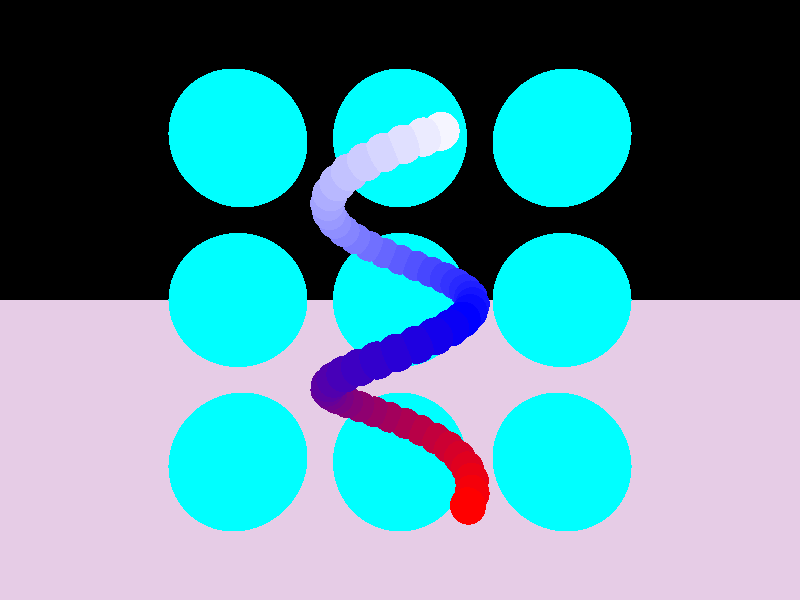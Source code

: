 camera {
  location <0, 0, -25>  
  up <0, 1, 0>  
  right <1.333, 0, 0>  
  look_at <0, 0, 0>  
}

light_source {<20, 20, -15> color rgb <2.5, 2.5, 2.5>}

plane { <0, 1, 0>, -17
  pigment { color rgb <0.9, 0.8, 0.9> }
  finish {
     ambient 0.3 diffuse 0.5 specular 0 roughness 0 ior 0 reflection 0.1 refraction 0
  }
  translate <0, 0, 0>
  scale <1, 1, 1>
  rotate <0, 0, 0>
}

sphere { <0, 0, 20>, 5
  pigment { color rgb <0, 1, 1> }
  finish {
     ambient 0.2 diffuse 0.4 specular 0 roughness 0 ior 0 reflection 0.6 refraction 0
  }
  translate <-12, -12, 0>
  scale <1, 1, 1>
  rotate <0, 0, 0>
}

sphere { <0, 0, 20>, 5
  pigment { color rgb <0, 1, 1> }
  finish {
     ambient 0.2 diffuse 0.4 specular 0 roughness 0 ior 0 reflection 0.6 refraction 0
  }
  translate <-12, 0, 0>
  scale <1, 1, 1>
  rotate <0, 0, 0>
}

sphere { <0, 0, 20>, 5
  pigment { color rgb <0, 1, 1> }
  finish {
     ambient 0.2 diffuse 0.4 specular 0 roughness 0 ior 0 reflection 0.6 refraction 0
  }
  translate <-12, 12, 0>
  scale <1, 1, 1>
  rotate <0, 0, 0>
}

sphere { <0, 0, 20>, 5
  pigment { color rgb <0, 1, 1> }
  finish {
     ambient 0.2 diffuse 0.4 specular 0 roughness 0 ior 0 reflection 0.6 refraction 0
  }
  translate <0, -12, 0>
  scale <1, 1, 1>
  rotate <0, 0, 0>
}

sphere { <0, 0, 20>, 5
  pigment { color rgb <0, 1, 1> }
  finish {
     ambient 0.2 diffuse 0.4 specular 0 roughness 0 ior 0 reflection 0.6 refraction 0
  }
  translate <0, 0, 0>
  scale <1, 1, 1>
  rotate <0, 0, 0>
}

sphere { <0, 0, 20>, 5
  pigment { color rgb <0, 1, 1> }
  finish {
     ambient 0.2 diffuse 0.4 specular 0 roughness 0 ior 0 reflection 0.6 refraction 0
  }
  translate <0, 12, 0>
  scale <1, 1, 1>
  rotate <0, 0, 0>
}

sphere { <0, 0, 20>, 5
  pigment { color rgb <0, 1, 1> }
  finish {
     ambient 0.2 diffuse 0.4 specular 0 roughness 0 ior 0 reflection 0.6 refraction 0
  }
  translate <12, -12, 0>
  scale <1, 1, 1>
  rotate <0, 0, 0>
}

sphere { <0, 0, 20>, 5
  pigment { color rgb <0, 1, 1> }
  finish {
     ambient 0.2 diffuse 0.4 specular 0 roughness 0 ior 0 reflection 0.6 refraction 0
  }
  translate <12, 0, 0>
  scale <1, 1, 1>
  rotate <0, 0, 0>
}

sphere { <0, 0, 20>, 5
  pigment { color rgb <0, 1, 1> }
  finish {
     ambient 0.2 diffuse 0.4 specular 0 roughness 0 ior 0 reflection 0.6 refraction 0
  }
  translate <12, 12, 0>
  scale <1, 1, 1>
  rotate <0, 0, 0>
}

sphere { <2.6721, -8.10612, -1.36378>, 0.7
  pigment { color rgb <1, 0, 0> }
  finish {
     ambient 0.2 diffuse 0.4 specular 0 roughness 0 ior 0 reflection 0.1 refraction 0
  }
  translate <0, 0, 0>
  scale <1, 1, 1>
  rotate <0, 0, 0>
}

sphere { <2.92303, -7.81225, -0.675222>, 0.7
  pigment { color rgb <0.96, 0, 0.04> }
  finish {
     ambient 0.2 diffuse 0.4 specular 0 roughness 0 ior 0 reflection 0.1 refraction 0
  }
  translate <0, 0, 0>
  scale <1, 1, 1>
  rotate <0, 0, 0>
}

sphere { <2.99952, -7.51837, 0.0536336>, 0.7
  pigment { color rgb <0.92, 0, 0.08> }
  finish {
     ambient 0.2 diffuse 0.4 specular 0 roughness 0 ior 0 reflection 0.1 refraction 0
  }
  translate <0, 0, 0>
  scale <1, 1, 1>
  rotate <0, 0, 0>
}

sphere { <2.89702, -7.22449, 0.779289>, 0.7
  pigment { color rgb <0.88, 0, 0.12> }
  finish {
     ambient 0.2 diffuse 0.4 specular 0 roughness 0 ior 0 reflection 0.1 refraction 0
  }
  translate <0, 0, 0>
  scale <1, 1, 1>
  rotate <0, 0, 0>
}

sphere { <2.62163, -6.93061, 1.45844>, 0.7
  pigment { color rgb <0.84, 0, 0.16> }
  finish {
     ambient 0.2 diffuse 0.4 specular 0 roughness 0 ior 0 reflection 0.1 refraction 0
  }
  translate <0, 0, 0>
  scale <1, 1, 1>
  rotate <0, 0, 0>
}

sphere { <2.1898, -6.63674, 2.05056>, 0.7
  pigment { color rgb <0.8, 0, 0.2> }
  finish {
     ambient 0.2 diffuse 0.4 specular 0 roughness 0 ior 0 reflection 0.1 refraction 0
  }
  translate <0, 0, 0>
  scale <1, 1, 1>
  rotate <0, 0, 0>
}

sphere { <1.62729, -6.34286, 2.5203>, 0.7
  pigment { color rgb <0.76, 0, 0.24> }
  finish {
     ambient 0.2 diffuse 0.4 specular 0 roughness 0 ior 0 reflection 0.1 refraction 0
  }
  translate <0, 0, 0>
  scale <1, 1, 1>
  rotate <0, 0, 0>
}

sphere { <0.967667, -6.04898, 2.83965>, 0.7
  pigment { color rgb <0.72, 0, 0.28> }
  finish {
     ambient 0.2 diffuse 0.4 specular 0 roughness 0 ior 0 reflection 0.1 refraction 0
  }
  translate <0, 0, 0>
  scale <1, 1, 1>
  rotate <0, 0, 0>
}

sphere { <0.2503, -5.7551, 2.98954>, 0.7
  pigment { color rgb <0.68, 0, 0.32> }
  finish {
     ambient 0.2 diffuse 0.4 specular 0 roughness 0 ior 0 reflection 0.1 refraction 0
  }
  translate <0, 0, 0>
  scale <1, 1, 1>
  rotate <0, 0, 0>
}

sphere { <-0.482004, -5.46123, 2.96103>, 0.7
  pigment { color rgb <0.64, 0, 0.36> }
  finish {
     ambient 0.2 diffuse 0.4 specular 0 roughness 0 ior 0 reflection 0.1 refraction 0
  }
  translate <0, 0, 0>
  scale <1, 1, 1>
  rotate <0, 0, 0>
}

sphere { <-1.18554, -5.16735, 2.75581>, 0.7
  pigment { color rgb <0.6, 0, 0.4> }
  finish {
     ambient 0.2 diffuse 0.4 specular 0 roughness 0 ior 0 reflection 0.1 refraction 0
  }
  translate <0, 0, 0>
  scale <1, 1, 1>
  rotate <0, 0, 0>
}

sphere { <-1.81834, -4.87347, 2.38614>, 0.7
  pigment { color rgb <0.56, 0, 0.44> }
  finish {
     ambient 0.2 diffuse 0.4 specular 0 roughness 0 ior 0 reflection 0.1 refraction 0
  }
  translate <0, 0, 0>
  scale <1, 1, 1>
  rotate <0, 0, 0>
}

sphere { <-2.34262, -4.57959, 1.87407>, 0.7
  pigment { color rgb <0.52, 0, 0.48> }
  finish {
     ambient 0.2 diffuse 0.4 specular 0 roughness 0 ior 0 reflection 0.1 refraction 0
  }
  translate <0, 0, 0>
  scale <1, 1, 1>
  rotate <0, 0, 0>
}

sphere { <-2.7271, -4.28572, 1.25017>, 0.7
  pigment { color rgb <0.48, 0, 0.52> }
  finish {
     ambient 0.2 diffuse 0.4 specular 0 roughness 0 ior 0 reflection 0.1 refraction 0
  }
  translate <0, 0, 0>
  scale <1, 1, 1>
  rotate <0, 0, 0>
}

sphere { <-2.94884, -3.99184, 0.551662>, 0.7
  pigment { color rgb <0.44, 0, 0.56> }
  finish {
     ambient 0.2 diffuse 0.4 specular 0 roughness 0 ior 0 reflection 0.1 refraction 0
  }
  translate <0, 0, 0>
  scale <1, 1, 1>
  rotate <0, 0, 0>
}

sphere { <-2.99461, -3.69796, -0.179767>, 0.7
  pigment { color rgb <0.4, 0, 0.6> }
  finish {
     ambient 0.2 diffuse 0.4 specular 0 roughness 0 ior 0 reflection 0.1 refraction 0
  }
  translate <0, 0, 0>
  scale <1, 1, 1>
  rotate <0, 0, 0>
}

sphere { <-2.86167, -3.40408, -0.900467>, 0.7
  pigment { color rgb <0.36, 0, 0.64> }
  finish {
     ambient 0.2 diffuse 0.4 specular 0 roughness 0 ior 0 reflection 0.1 refraction 0
  }
  translate <0, 0, 0>
  scale <1, 1, 1>
  rotate <0, 0, 0>
}

sphere { <-2.55796, -3.11021, -1.56743>, 0.7
  pigment { color rgb <0.32, 0, 0.68> }
  finish {
     ambient 0.2 diffuse 0.4 specular 0 roughness 0 ior 0 reflection 0.1 refraction 0
  }
  translate <0, 0, 0>
  scale <1, 1, 1>
  rotate <0, 0, 0>
}

sphere { <-2.1016, -2.81633, -2.14086>, 0.7
  pigment { color rgb <0.28, 0, 0.72> }
  finish {
     ambient 0.2 diffuse 0.4 specular 0 roughness 0 ior 0 reflection 0.1 refraction 0
  }
  translate <0, 0, 0>
  scale <1, 1, 1>
  rotate <0, 0, 0>
}

sphere { <-1.51983, -2.52245, -2.58653>, 0.7
  pigment { color rgb <0.24, 0, 0.76> }
  finish {
     ambient 0.2 diffuse 0.4 specular 0 roughness 0 ior 0 reflection 0.1 refraction 0
  }
  translate <0, 0, 0>
  scale <1, 1, 1>
  rotate <0, 0, 0>
}

sphere { <-0.847355, -2.22857, -2.87784>, 0.7
  pigment { color rgb <0.2, 0, 0.8> }
  finish {
     ambient 0.2 diffuse 0.4 specular 0 roughness 0 ior 0 reflection 0.1 refraction 0
  }
  translate <0, 0, 0>
  scale <1, 1, 1>
  rotate <0, 0, 0>
}

sphere { <-0.124317, -1.9347, -2.99742>, 0.7
  pigment { color rgb <0.16, 0, 0.84> }
  finish {
     ambient 0.2 diffuse 0.4 specular 0 roughness 0 ior 0 reflection 0.1 refraction 0
  }
  translate <0, 0, 0>
  scale <1, 1, 1>
  rotate <0, 0, 0>
}

sphere { <0.606139, -1.64082, -2.93813>, 0.7
  pigment { color rgb <0.12, 0, 0.88> }
  finish {
     ambient 0.2 diffuse 0.4 specular 0 roughness 0 ior 0 reflection 0.1 refraction 0
  }
  translate <0, 0, 0>
  scale <1, 1, 1>
  rotate <0, 0, 0>
}

sphere { <1.30042, -1.34694, -2.7035>, 0.7
  pigment { color rgb <0.08, 0, 0.92> }
  finish {
     ambient 0.2 diffuse 0.4 specular 0 roughness 0 ior 0 reflection 0.1 refraction 0
  }
  translate <0, 0, 0>
  scale <1, 1, 1>
  rotate <0, 0, 0>
}

sphere { <1.9171, -1.05306, -2.30753>, 0.7
  pigment { color rgb <0.04, 0, 0.96> }
  finish {
     ambient 0.2 diffuse 0.4 specular 0 roughness 0 ior 0 reflection 0.1 refraction 0
  }
  translate <0, 0, 0>
  scale <1, 1, 1>
  rotate <0, 0, 0>
}

sphere { <2.41938, -0.759187, -1.77386>, 0.7
  pigment { color rgb <0, 0, 1> }
  finish {
     ambient 0.2 diffuse 0.4 specular 0 roughness 0 ior 0 reflection 0.1 refraction 0
  }
  translate <0, 0, 0>
  scale <1, 1, 1>
  rotate <0, 0, 0>
}

sphere { <2.77728, -0.465309, -1.13434>, 0.7
  pigment { color rgb <0.04, 0.04, 1> }
  finish {
     ambient 0.2 diffuse 0.4 specular 0 roughness 0 ior 0 reflection 0.1 refraction 0
  }
  translate <0, 0, 0>
  scale <1, 1, 1>
  rotate <0, 0, 0>
}

sphere { <2.96944, -0.171431, -0.427122>, 0.7
  pigment { color rgb <0.08, 0.08, 1> }
  finish {
     ambient 0.2 diffuse 0.4 specular 0 roughness 0 ior 0 reflection 0.1 refraction 0
  }
  translate <0, 0, 0>
  scale <1, 1, 1>
  rotate <0, 0, 0>
}

sphere { <2.9844, 0.122446, 0.305585>, 0.7
  pigment { color rgb <0.12, 0.12, 1> }
  finish {
     ambient 0.2 diffuse 0.4 specular 0 roughness 0 ior 0 reflection 0.1 refraction 0
  }
  translate <0, 0, 0>
  scale <1, 1, 1>
  rotate <0, 0, 0>
}

sphere { <2.82126, 0.416324, 1.02006>, 0.7
  pigment { color rgb <0.16, 0.16, 1> }
  finish {
     ambient 0.2 diffuse 0.4 specular 0 roughness 0 ior 0 reflection 0.1 refraction 0
  }
  translate <0, 0, 0>
  scale <1, 1, 1>
  rotate <0, 0, 0>
}

sphere { <2.48976, 0.710201, 1.67365>, 0.7
  pigment { color rgb <0.2, 0.2, 1> }
  finish {
     ambient 0.2 diffuse 0.4 specular 0 roughness 0 ior 0 reflection 0.1 refraction 0
  }
  translate <0, 0, 0>
  scale <1, 1, 1>
  rotate <0, 0, 0>
}

sphere { <2.00968, 1.00408, 2.22737>, 0.7
  pigment { color rgb <0.24, 0.24, 1> }
  finish {
     ambient 0.2 diffuse 0.4 specular 0 roughness 0 ior 0 reflection 0.1 refraction 0
  }
  translate <0, 0, 0>
  scale <1, 1, 1>
  rotate <0, 0, 0>
}

sphere { <1.40967, 1.29796, 2.64818>, 0.7
  pigment { color rgb <0.28, 0.28, 1> }
  finish {
     ambient 0.2 diffuse 0.4 specular 0 roughness 0 ior 0 reflection 0.1 refraction 0
  }
  translate <0, 0, 0>
  scale <1, 1, 1>
  rotate <0, 0, 0>
}

sphere { <0.725538, 1.59183, 2.91094>, 0.7
  pigment { color rgb <0.32, 0.32, 1> }
  finish {
     ambient 0.2 diffuse 0.4 specular 0 roughness 0 ior 0 reflection 0.1 refraction 0
  }
  translate <0, 0, 0>
  scale <1, 1, 1>
  rotate <0, 0, 0>
}

sphere { <-0.00188984, 1.88571, 3>, 0.7
  pigment { color rgb <0.36, 0.36, 1> }
  finish {
     ambient 0.2 diffuse 0.4 specular 0 roughness 0 ior 0 reflection 0.1 refraction 0
  }
  translate <0, 0, 0>
  scale <1, 1, 1>
  rotate <0, 0, 0>
}

sphere { <-0.729205, 2.17959, 2.91003>, 0.7
  pigment { color rgb <0.4, 0.4, 1> }
  finish {
     ambient 0.2 diffuse 0.4 specular 0 roughness 0 ior 0 reflection 0.1 refraction 0
  }
  translate <0, 0, 0>
  scale <1, 1, 1>
  rotate <0, 0, 0>
}

sphere { <-1.413, 2.47347, 2.6464>, 0.7
  pigment { color rgb <0.44, 0.44, 1> }
  finish {
     ambient 0.2 diffuse 0.4 specular 0 roughness 0 ior 0 reflection 0.1 refraction 0
  }
  translate <0, 0, 0>
  scale <1, 1, 1>
  rotate <0, 0, 0>
}

sphere { <-2.01248, 2.76734, 2.22484>, 0.7
  pigment { color rgb <0.48, 0.48, 1> }
  finish {
     ambient 0.2 diffuse 0.4 specular 0 roughness 0 ior 0 reflection 0.1 refraction 0
  }
  translate <0, 0, 0>
  scale <1, 1, 1>
  rotate <0, 0, 0>
}

sphere { <-2.49186, 3.06122, 1.67052>, 0.7
  pigment { color rgb <0.52, 0.52, 1> }
  finish {
     ambient 0.2 diffuse 0.4 specular 0 roughness 0 ior 0 reflection 0.1 refraction 0
  }
  translate <0, 0, 0>
  scale <1, 1, 1>
  rotate <0, 0, 0>
}

sphere { <-2.82254, 3.3551, 1.0165>, 0.7
  pigment { color rgb <0.56, 0.56, 1> }
  finish {
     ambient 0.2 diffuse 0.4 specular 0 roughness 0 ior 0 reflection 0.1 refraction 0
  }
  translate <0, 0, 0>
  scale <1, 1, 1>
  rotate <0, 0, 0>
}

sphere { <-2.98478, 3.64898, 0.301826>, 0.7
  pigment { color rgb <0.6, 0.6, 1> }
  finish {
     ambient 0.2 diffuse 0.4 specular 0 roughness 0 ior 0 reflection 0.1 refraction 0
  }
  translate <0, 0, 0>
  scale <1, 1, 1>
  rotate <0, 0, 0>
}

sphere { <-2.9689, 3.94285, -0.430861>, 0.7
  pigment { color rgb <0.64, 0.64, 1> }
  finish {
     ambient 0.2 diffuse 0.4 specular 0 roughness 0 ior 0 reflection 0.1 refraction 0
  }
  translate <0, 0, 0>
  scale <1, 1, 1>
  rotate <0, 0, 0>
}

sphere { <-2.77585, 4.23673, -1.13784>, 0.7
  pigment { color rgb <0.68, 0.68, 1> }
  finish {
     ambient 0.2 diffuse 0.4 specular 0 roughness 0 ior 0 reflection 0.1 refraction 0
  }
  translate <0, 0, 0>
  scale <1, 1, 1>
  rotate <0, 0, 0>
}

sphere { <-2.41715, 4.53061, -1.77691>, 0.7
  pigment { color rgb <0.72, 0.72, 1> }
  finish {
     ambient 0.2 diffuse 0.4 specular 0 roughness 0 ior 0 reflection 0.1 refraction 0
  }
  translate <0, 0, 0>
  scale <1, 1, 1>
  rotate <0, 0, 0>
}

sphere { <-1.9142, 4.82449, -2.30994>, 0.7
  pigment { color rgb <0.76, 0.76, 1> }
  finish {
     ambient 0.2 diffuse 0.4 specular 0 roughness 0 ior 0 reflection 0.1 refraction 0
  }
  translate <0, 0, 0>
  scale <1, 1, 1>
  rotate <0, 0, 0>
}

sphere { <-1.29702, 5.11836, -2.70513>, 0.7
  pigment { color rgb <0.8, 0.8, 1> }
  finish {
     ambient 0.2 diffuse 0.4 specular 0 roughness 0 ior 0 reflection 0.1 refraction 0
  }
  translate <0, 0, 0>
  scale <1, 1, 1>
  rotate <0, 0, 0>
}

sphere { <-0.602441, 5.41224, -2.93889>, 0.7
  pigment { color rgb <0.84, 0.84, 1> }
  finish {
     ambient 0.2 diffuse 0.4 specular 0 roughness 0 ior 0 reflection 0.1 refraction 0
  }
  translate <0, 0, 0>
  scale <1, 1, 1>
  rotate <0, 0, 0>
}

sphere { <0.128089, 5.70612, -2.99726>, 0.7
  pigment { color rgb <0.88, 0.88, 1> }
  finish {
     ambient 0.2 diffuse 0.4 specular 0 roughness 0 ior 0 reflection 0.1 refraction 0
  }
  translate <0, 0, 0>
  scale <1, 1, 1>
  rotate <0, 0, 0>
}

sphere { <0.850976, 6, -2.87678>, 0.7
  pigment { color rgb <0.92, 0.92, 1> }
  finish {
     ambient 0.2 diffuse 0.4 specular 0 roughness 0 ior 0 reflection 0.1 refraction 0
  }
  translate <0, 0, 0>
  scale <1, 1, 1>
  rotate <0, 0, 0>
}

sphere { <1.52308, 6.29387, -2.58461>, 0.7
  pigment { color rgb <0.96, 0.96, 1> }
  finish {
     ambient 0.2 diffuse 0.4 specular 0 roughness 0 ior 0 reflection 0.1 refraction 0
  }
  translate <0, 0, 0>
  scale <1, 1, 1>
  rotate <0, 0, 0>
}
